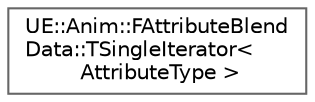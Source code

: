 digraph "Graphical Class Hierarchy"
{
 // INTERACTIVE_SVG=YES
 // LATEX_PDF_SIZE
  bgcolor="transparent";
  edge [fontname=Helvetica,fontsize=10,labelfontname=Helvetica,labelfontsize=10];
  node [fontname=Helvetica,fontsize=10,shape=box,height=0.2,width=0.4];
  rankdir="LR";
  Node0 [id="Node000000",label="UE::Anim::FAttributeBlend\lData::TSingleIterator\<\l AttributeType \>",height=0.2,width=0.4,color="grey40", fillcolor="white", style="filled",URL="$d4/d81/structUE_1_1Anim_1_1FAttributeBlendData_1_1TSingleIterator.html",tooltip=" "];
}
